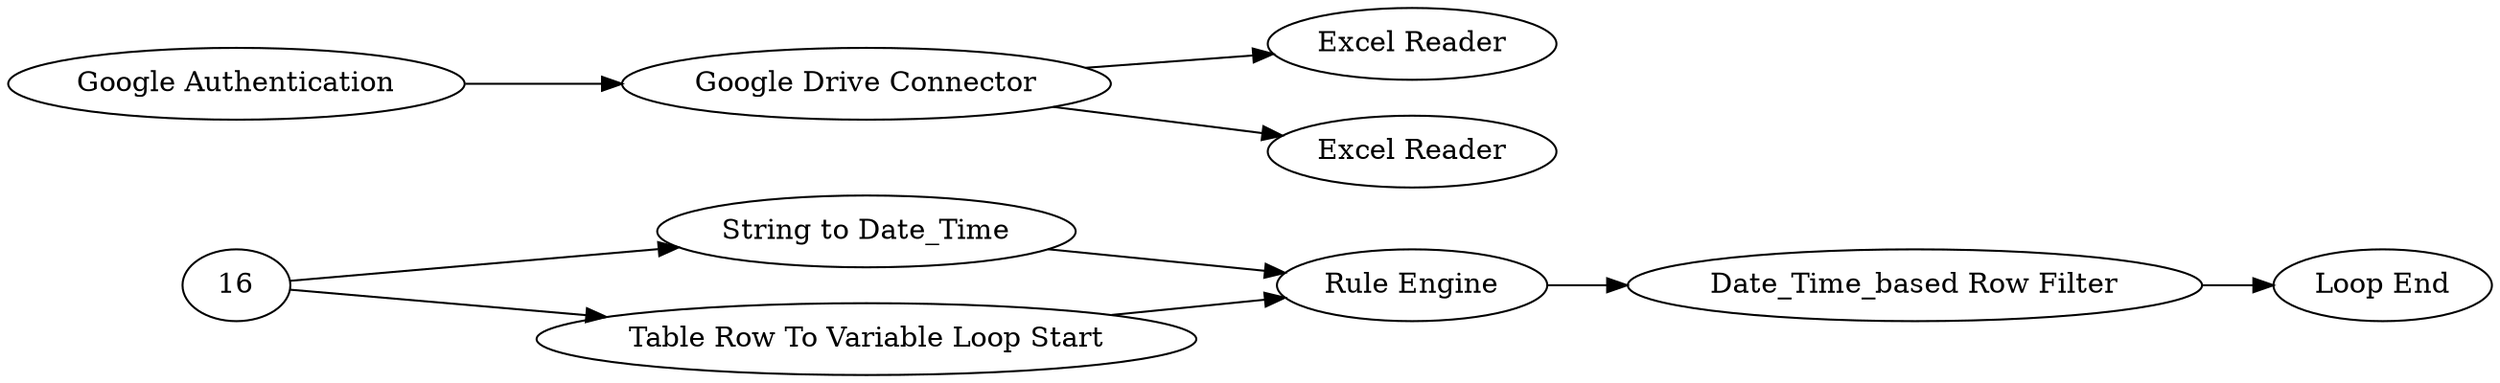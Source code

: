 digraph {
	4 [label="Rule Engine"]
	5 [label="String to Date_Time"]
	8 [label="Loop End"]
	9 [label="Table Row To Variable Loop Start"]
	10 [label="Date_Time_based Row Filter"]
	1 [label="Excel Reader"]
	2 [label="Excel Reader"]
	13 [label="Google Drive Connector"]
	15 [label="Google Authentication"]
	13 -> 1
	13 -> 2
	15 -> 13
	4 -> 10
	5 -> 4
	9 -> 4
	10 -> 8
	16 -> 9
	16 -> 5
	rankdir=LR
}
